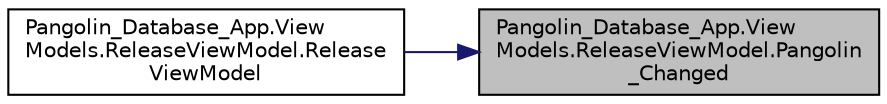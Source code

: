 digraph "Pangolin_Database_App.ViewModels.ReleaseViewModel.Pangolin_Changed"
{
 // LATEX_PDF_SIZE
  edge [fontname="Helvetica",fontsize="10",labelfontname="Helvetica",labelfontsize="10"];
  node [fontname="Helvetica",fontsize="10",shape=record];
  rankdir="RL";
  Node1 [label="Pangolin_Database_App.View\lModels.ReleaseViewModel.Pangolin\l_Changed",height=0.2,width=0.4,color="black", fillcolor="grey75", style="filled", fontcolor="black",tooltip="Sets model for pangolin"];
  Node1 -> Node2 [dir="back",color="midnightblue",fontsize="10",style="solid"];
  Node2 [label="Pangolin_Database_App.View\lModels.ReleaseViewModel.Release\lViewModel",height=0.2,width=0.4,color="black", fillcolor="white", style="filled",URL="$class_pangolin___database___app_1_1_view_models_1_1_release_view_model.html#a222dd4b174566a0cc8538070fb517114",tooltip=" "];
}
